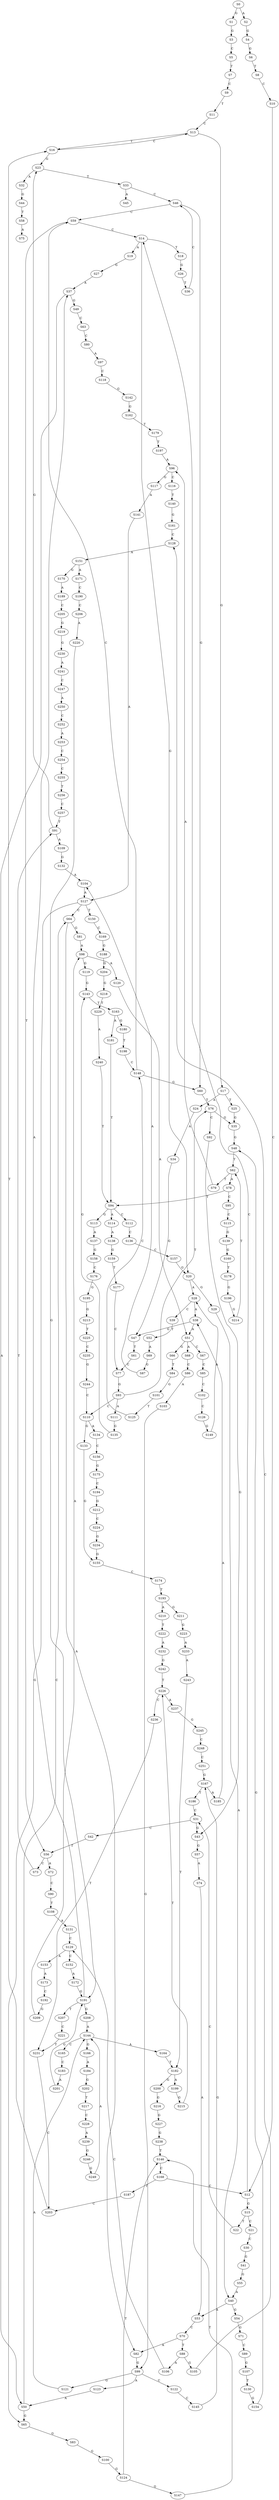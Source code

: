 strict digraph  {
	S0 -> S1 [ label = G ];
	S0 -> S2 [ label = A ];
	S1 -> S3 [ label = G ];
	S2 -> S4 [ label = G ];
	S3 -> S5 [ label = C ];
	S4 -> S6 [ label = G ];
	S5 -> S7 [ label = T ];
	S6 -> S8 [ label = T ];
	S7 -> S9 [ label = C ];
	S8 -> S10 [ label = C ];
	S9 -> S11 [ label = T ];
	S10 -> S12 [ label = C ];
	S11 -> S13 [ label = C ];
	S12 -> S14 [ label = C ];
	S12 -> S15 [ label = G ];
	S13 -> S16 [ label = T ];
	S13 -> S17 [ label = G ];
	S14 -> S18 [ label = T ];
	S14 -> S19 [ label = A ];
	S14 -> S20 [ label = G ];
	S15 -> S21 [ label = C ];
	S15 -> S22 [ label = T ];
	S16 -> S23 [ label = G ];
	S16 -> S13 [ label = C ];
	S17 -> S24 [ label = A ];
	S17 -> S25 [ label = T ];
	S18 -> S26 [ label = G ];
	S19 -> S27 [ label = G ];
	S20 -> S28 [ label = A ];
	S20 -> S29 [ label = G ];
	S21 -> S30 [ label = C ];
	S22 -> S31 [ label = C ];
	S23 -> S32 [ label = A ];
	S23 -> S33 [ label = T ];
	S24 -> S34 [ label = A ];
	S25 -> S35 [ label = G ];
	S26 -> S36 [ label = T ];
	S27 -> S37 [ label = A ];
	S28 -> S38 [ label = A ];
	S28 -> S39 [ label = C ];
	S29 -> S40 [ label = A ];
	S30 -> S41 [ label = G ];
	S31 -> S42 [ label = C ];
	S31 -> S43 [ label = G ];
	S32 -> S44 [ label = G ];
	S33 -> S45 [ label = A ];
	S33 -> S46 [ label = C ];
	S34 -> S47 [ label = G ];
	S35 -> S48 [ label = G ];
	S36 -> S46 [ label = C ];
	S37 -> S49 [ label = G ];
	S37 -> S50 [ label = A ];
	S38 -> S51 [ label = A ];
	S38 -> S47 [ label = G ];
	S39 -> S52 [ label = T ];
	S40 -> S53 [ label = A ];
	S40 -> S54 [ label = G ];
	S41 -> S55 [ label = G ];
	S42 -> S56 [ label = T ];
	S43 -> S57 [ label = G ];
	S44 -> S58 [ label = T ];
	S46 -> S59 [ label = C ];
	S46 -> S60 [ label = G ];
	S47 -> S61 [ label = T ];
	S48 -> S62 [ label = T ];
	S49 -> S63 [ label = C ];
	S50 -> S64 [ label = C ];
	S50 -> S65 [ label = G ];
	S51 -> S66 [ label = G ];
	S51 -> S67 [ label = C ];
	S51 -> S68 [ label = A ];
	S52 -> S69 [ label = A ];
	S53 -> S70 [ label = C ];
	S54 -> S71 [ label = G ];
	S55 -> S40 [ label = A ];
	S56 -> S72 [ label = A ];
	S56 -> S73 [ label = C ];
	S57 -> S74 [ label = A ];
	S58 -> S75 [ label = A ];
	S59 -> S56 [ label = T ];
	S59 -> S14 [ label = C ];
	S60 -> S76 [ label = T ];
	S61 -> S77 [ label = C ];
	S62 -> S78 [ label = A ];
	S62 -> S79 [ label = T ];
	S63 -> S80 [ label = C ];
	S64 -> S81 [ label = G ];
	S64 -> S82 [ label = A ];
	S65 -> S83 [ label = G ];
	S66 -> S84 [ label = T ];
	S67 -> S85 [ label = C ];
	S68 -> S86 [ label = C ];
	S69 -> S87 [ label = G ];
	S70 -> S82 [ label = A ];
	S70 -> S88 [ label = T ];
	S71 -> S89 [ label = C ];
	S72 -> S90 [ label = C ];
	S73 -> S91 [ label = T ];
	S74 -> S53 [ label = A ];
	S76 -> S92 [ label = C ];
	S76 -> S35 [ label = G ];
	S77 -> S93 [ label = G ];
	S78 -> S94 [ label = T ];
	S78 -> S95 [ label = C ];
	S79 -> S96 [ label = A ];
	S80 -> S97 [ label = A ];
	S81 -> S98 [ label = A ];
	S82 -> S99 [ label = G ];
	S83 -> S100 [ label = G ];
	S84 -> S101 [ label = G ];
	S85 -> S102 [ label = C ];
	S86 -> S103 [ label = A ];
	S87 -> S104 [ label = A ];
	S88 -> S105 [ label = G ];
	S88 -> S106 [ label = A ];
	S89 -> S107 [ label = G ];
	S90 -> S108 [ label = T ];
	S91 -> S109 [ label = A ];
	S91 -> S23 [ label = G ];
	S92 -> S43 [ label = G ];
	S93 -> S110 [ label = C ];
	S93 -> S76 [ label = T ];
	S93 -> S111 [ label = A ];
	S94 -> S112 [ label = C ];
	S94 -> S113 [ label = G ];
	S94 -> S114 [ label = A ];
	S95 -> S115 [ label = C ];
	S96 -> S116 [ label = C ];
	S96 -> S117 [ label = G ];
	S97 -> S118 [ label = C ];
	S98 -> S119 [ label = G ];
	S98 -> S120 [ label = A ];
	S99 -> S121 [ label = G ];
	S99 -> S122 [ label = C ];
	S99 -> S123 [ label = A ];
	S100 -> S124 [ label = G ];
	S101 -> S125 [ label = T ];
	S102 -> S126 [ label = C ];
	S103 -> S99 [ label = G ];
	S104 -> S127 [ label = A ];
	S105 -> S128 [ label = C ];
	S106 -> S129 [ label = C ];
	S107 -> S130 [ label = T ];
	S108 -> S131 [ label = A ];
	S109 -> S132 [ label = G ];
	S110 -> S133 [ label = G ];
	S110 -> S134 [ label = A ];
	S111 -> S135 [ label = G ];
	S112 -> S136 [ label = C ];
	S113 -> S137 [ label = A ];
	S114 -> S138 [ label = A ];
	S115 -> S139 [ label = G ];
	S116 -> S140 [ label = T ];
	S117 -> S141 [ label = A ];
	S118 -> S142 [ label = G ];
	S119 -> S143 [ label = G ];
	S120 -> S51 [ label = A ];
	S121 -> S144 [ label = A ];
	S122 -> S145 [ label = C ];
	S123 -> S50 [ label = A ];
	S124 -> S146 [ label = T ];
	S124 -> S147 [ label = G ];
	S125 -> S148 [ label = C ];
	S126 -> S149 [ label = G ];
	S127 -> S150 [ label = T ];
	S127 -> S64 [ label = C ];
	S127 -> S65 [ label = G ];
	S128 -> S151 [ label = A ];
	S129 -> S152 [ label = C ];
	S129 -> S153 [ label = A ];
	S130 -> S154 [ label = G ];
	S131 -> S129 [ label = C ];
	S132 -> S104 [ label = A ];
	S133 -> S155 [ label = G ];
	S134 -> S156 [ label = C ];
	S135 -> S143 [ label = G ];
	S136 -> S157 [ label = C ];
	S137 -> S158 [ label = G ];
	S138 -> S159 [ label = G ];
	S139 -> S160 [ label = G ];
	S140 -> S161 [ label = G ];
	S141 -> S127 [ label = A ];
	S142 -> S162 [ label = G ];
	S143 -> S163 [ label = T ];
	S144 -> S164 [ label = A ];
	S144 -> S165 [ label = C ];
	S144 -> S166 [ label = G ];
	S145 -> S167 [ label = G ];
	S146 -> S168 [ label = C ];
	S147 -> S146 [ label = T ];
	S148 -> S60 [ label = G ];
	S148 -> S59 [ label = C ];
	S149 -> S28 [ label = A ];
	S150 -> S169 [ label = C ];
	S151 -> S170 [ label = G ];
	S151 -> S171 [ label = A ];
	S152 -> S172 [ label = A ];
	S153 -> S173 [ label = A ];
	S154 -> S48 [ label = G ];
	S155 -> S174 [ label = C ];
	S156 -> S175 [ label = G ];
	S157 -> S20 [ label = G ];
	S158 -> S176 [ label = C ];
	S159 -> S177 [ label = T ];
	S160 -> S178 [ label = T ];
	S161 -> S128 [ label = C ];
	S162 -> S179 [ label = T ];
	S163 -> S180 [ label = G ];
	S163 -> S181 [ label = A ];
	S164 -> S182 [ label = T ];
	S165 -> S183 [ label = C ];
	S166 -> S184 [ label = A ];
	S167 -> S185 [ label = A ];
	S167 -> S186 [ label = T ];
	S168 -> S12 [ label = C ];
	S168 -> S187 [ label = T ];
	S169 -> S188 [ label = G ];
	S170 -> S189 [ label = A ];
	S171 -> S190 [ label = C ];
	S172 -> S191 [ label = G ];
	S173 -> S192 [ label = C ];
	S174 -> S193 [ label = T ];
	S175 -> S194 [ label = C ];
	S176 -> S195 [ label = G ];
	S177 -> S77 [ label = C ];
	S178 -> S196 [ label = G ];
	S179 -> S197 [ label = T ];
	S180 -> S198 [ label = T ];
	S181 -> S94 [ label = T ];
	S182 -> S199 [ label = A ];
	S182 -> S200 [ label = G ];
	S183 -> S201 [ label = A ];
	S184 -> S202 [ label = G ];
	S185 -> S38 [ label = A ];
	S186 -> S31 [ label = C ];
	S187 -> S203 [ label = C ];
	S188 -> S204 [ label = G ];
	S189 -> S205 [ label = C ];
	S190 -> S206 [ label = C ];
	S191 -> S207 [ label = T ];
	S191 -> S208 [ label = G ];
	S191 -> S37 [ label = A ];
	S192 -> S209 [ label = G ];
	S193 -> S210 [ label = A ];
	S193 -> S211 [ label = G ];
	S194 -> S212 [ label = G ];
	S195 -> S213 [ label = G ];
	S196 -> S214 [ label = G ];
	S197 -> S96 [ label = A ];
	S198 -> S148 [ label = C ];
	S199 -> S215 [ label = G ];
	S200 -> S216 [ label = G ];
	S201 -> S191 [ label = G ];
	S202 -> S217 [ label = T ];
	S203 -> S16 [ label = T ];
	S204 -> S218 [ label = G ];
	S205 -> S219 [ label = G ];
	S206 -> S220 [ label = A ];
	S207 -> S221 [ label = C ];
	S208 -> S144 [ label = A ];
	S209 -> S98 [ label = A ];
	S210 -> S222 [ label = T ];
	S211 -> S223 [ label = G ];
	S212 -> S224 [ label = C ];
	S213 -> S225 [ label = T ];
	S214 -> S62 [ label = T ];
	S215 -> S226 [ label = T ];
	S216 -> S227 [ label = G ];
	S217 -> S228 [ label = C ];
	S218 -> S229 [ label = T ];
	S219 -> S230 [ label = G ];
	S220 -> S191 [ label = G ];
	S221 -> S231 [ label = T ];
	S222 -> S232 [ label = A ];
	S223 -> S233 [ label = A ];
	S224 -> S234 [ label = G ];
	S225 -> S235 [ label = C ];
	S226 -> S236 [ label = C ];
	S226 -> S237 [ label = A ];
	S227 -> S238 [ label = G ];
	S228 -> S239 [ label = A ];
	S229 -> S240 [ label = A ];
	S230 -> S241 [ label = A ];
	S231 -> S203 [ label = C ];
	S232 -> S242 [ label = G ];
	S233 -> S243 [ label = A ];
	S234 -> S155 [ label = G ];
	S235 -> S244 [ label = G ];
	S236 -> S231 [ label = T ];
	S237 -> S245 [ label = G ];
	S238 -> S146 [ label = T ];
	S239 -> S246 [ label = G ];
	S240 -> S94 [ label = T ];
	S241 -> S247 [ label = C ];
	S242 -> S226 [ label = T ];
	S243 -> S182 [ label = T ];
	S244 -> S110 [ label = C ];
	S245 -> S248 [ label = C ];
	S246 -> S249 [ label = G ];
	S247 -> S250 [ label = A ];
	S248 -> S251 [ label = C ];
	S249 -> S144 [ label = A ];
	S250 -> S252 [ label = C ];
	S251 -> S167 [ label = G ];
	S252 -> S253 [ label = A ];
	S253 -> S254 [ label = C ];
	S254 -> S255 [ label = C ];
	S255 -> S256 [ label = T ];
	S256 -> S257 [ label = C ];
	S257 -> S91 [ label = T ];
}
